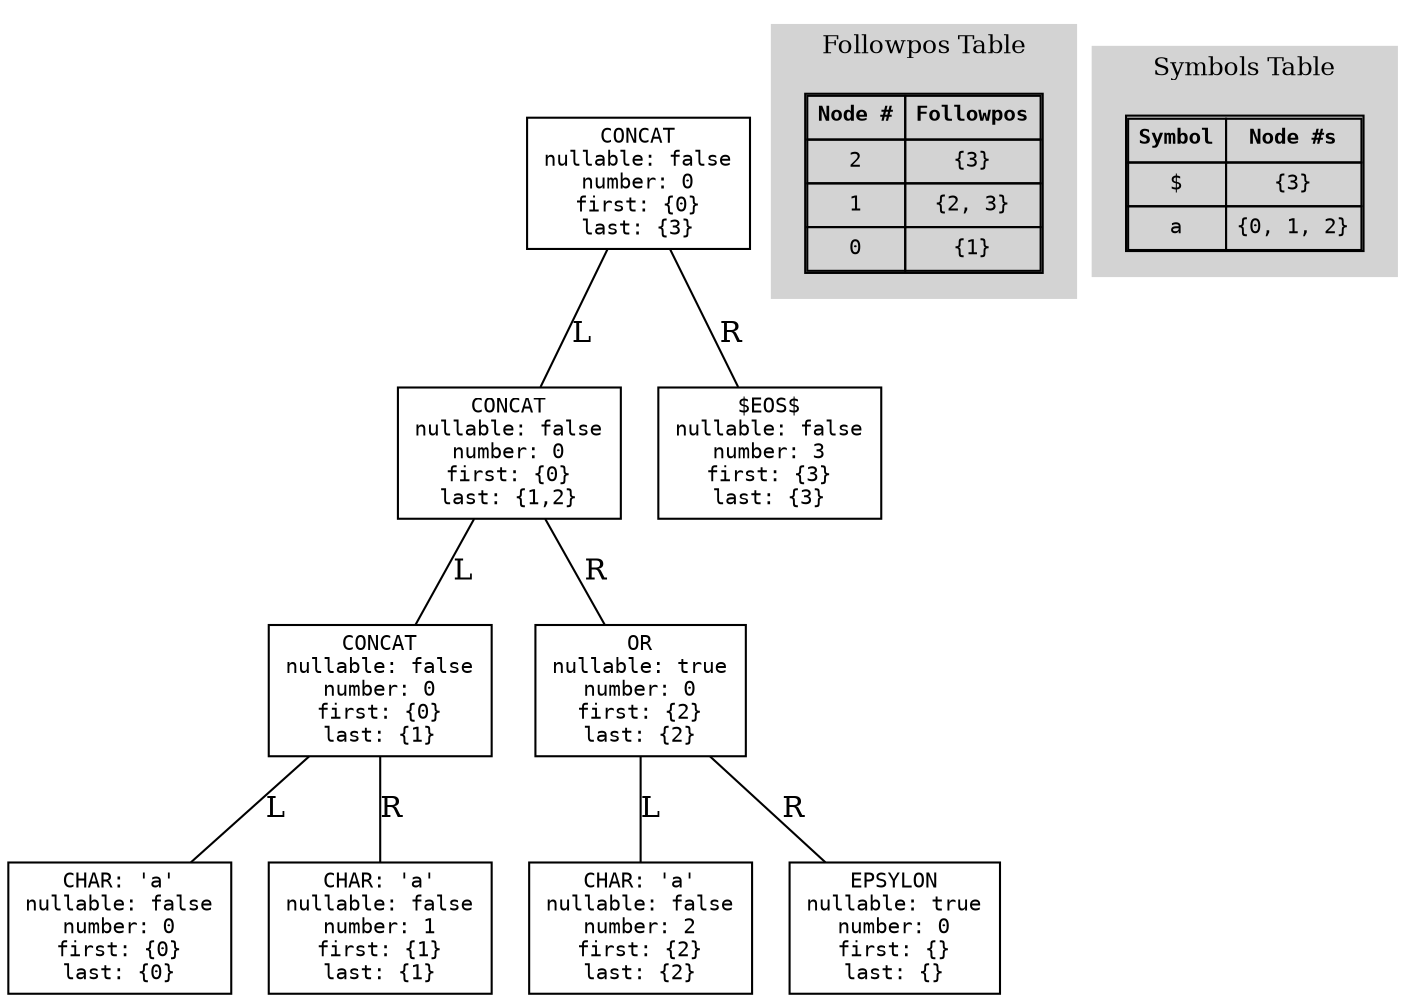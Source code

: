 digraph SyntaxTree {
  node [shape=box, fontname="Courier", fontsize=10];
  edge [arrowhead=none];

  0 [label="CONCAT\nnullable: false\nnumber: 0\nfirst: {0}\nlast: {3}"];
  1 [label="CONCAT\nnullable: false\nnumber: 0\nfirst: {0}\nlast: {1,2}"];
  2 [label="CONCAT\nnullable: false\nnumber: 0\nfirst: {0}\nlast: {1}"];
  3 [label="CHAR: 'a'\nnullable: false\nnumber: 0\nfirst: {0}\nlast: {0}"];
  2 -> 3 [label="L"];
  4 [label="CHAR: 'a'\nnullable: false\nnumber: 1\nfirst: {1}\nlast: {1}"];
  2 -> 4 [label="R"];
  1 -> 2 [label="L"];
  5 [label="OR\nnullable: true\nnumber: 0\nfirst: {2}\nlast: {2}"];
  6 [label="CHAR: 'a'\nnullable: false\nnumber: 2\nfirst: {2}\nlast: {2}"];
  5 -> 6 [label="L"];
  7 [label="EPSYLON\nnullable: true\nnumber: 0\nfirst: {}\nlast: {}"];
  5 -> 7 [label="R"];
  1 -> 5 [label="R"];
  0 -> 1 [label="L"];
  8 [label="$EOS$\nnullable: false\nnumber: 3\nfirst: {3}\nlast: {3}"];
  0 -> 8 [label="R"];

  subgraph cluster_followpos {
    label="Followpos Table";
    fontsize=12;
    style=filled;
    color=lightgrey;
    node [shape=plaintext];
    follow_table [label=<
      <table border="1" cellborder="1" cellspacing="0" cellpadding="4">
        <tr><td><b>Node #</b></td><td><b>Followpos</b></td></tr>
        <tr><td>2</td><td>{3}</td></tr>
        <tr><td>1</td><td>{2, 3}</td></tr>
        <tr><td>0</td><td>{1}</td></tr>
      </table>
    >];
  }

  subgraph cluster_symbols {
    label="Symbols Table";
    fontsize=12;
    style=filled;
    color=lightgrey;
    node [shape=plaintext];
    symbols_table [label=<
      <table border="1" cellborder="1" cellspacing="0" cellpadding="4">
        <tr><td><b>Symbol</b></td><td><b>Node #s</b></td></tr>
        <tr><td>$</td><td>{3}</td></tr>
        <tr><td>a</td><td>{0, 1, 2}</td></tr>
      </table>
    >];
  }
}
